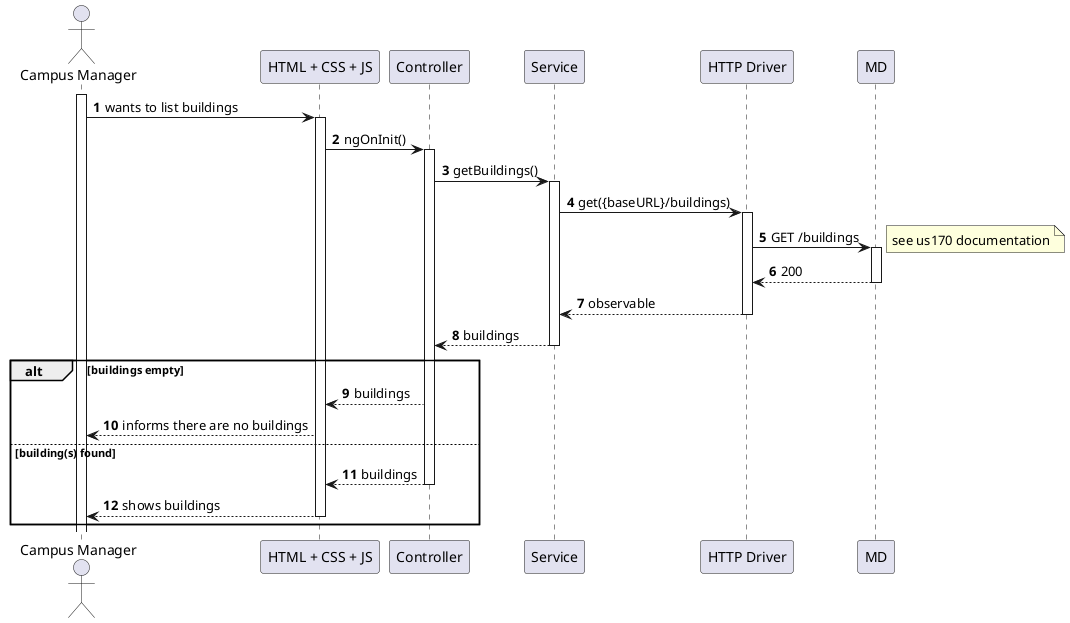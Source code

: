 @startuml
autonumber

actor "Campus Manager" as usr

participant "HTML + CSS + JS" as view
participant "Controller" as ctrl
participant "Service" as svc

participant "HTTP Driver" as http

participant "MD" as md

activate usr
usr -> view : wants to list buildings
    activate view
        view -> ctrl : ngOnInit()
        activate ctrl
            ctrl -> svc : getBuildings()
            activate svc
                svc -> http : get({baseURL}/buildings)
                activate http
                    http -> md : GET /buildings
                note right : see us170 documentation
            activate md
                md --> http : 200
                deactivate md
                http --> svc : observable
                deactivate http
                svc --> ctrl : buildings
        alt buildings empty
                deactivate svc
                ctrl --> view : buildings
                view --> usr : informs there are no buildings
        else building(s) found
            ctrl --> view : buildings
            deactivate ctrl
            view --> usr : shows buildings
            deactivate view
        end
@enduml
